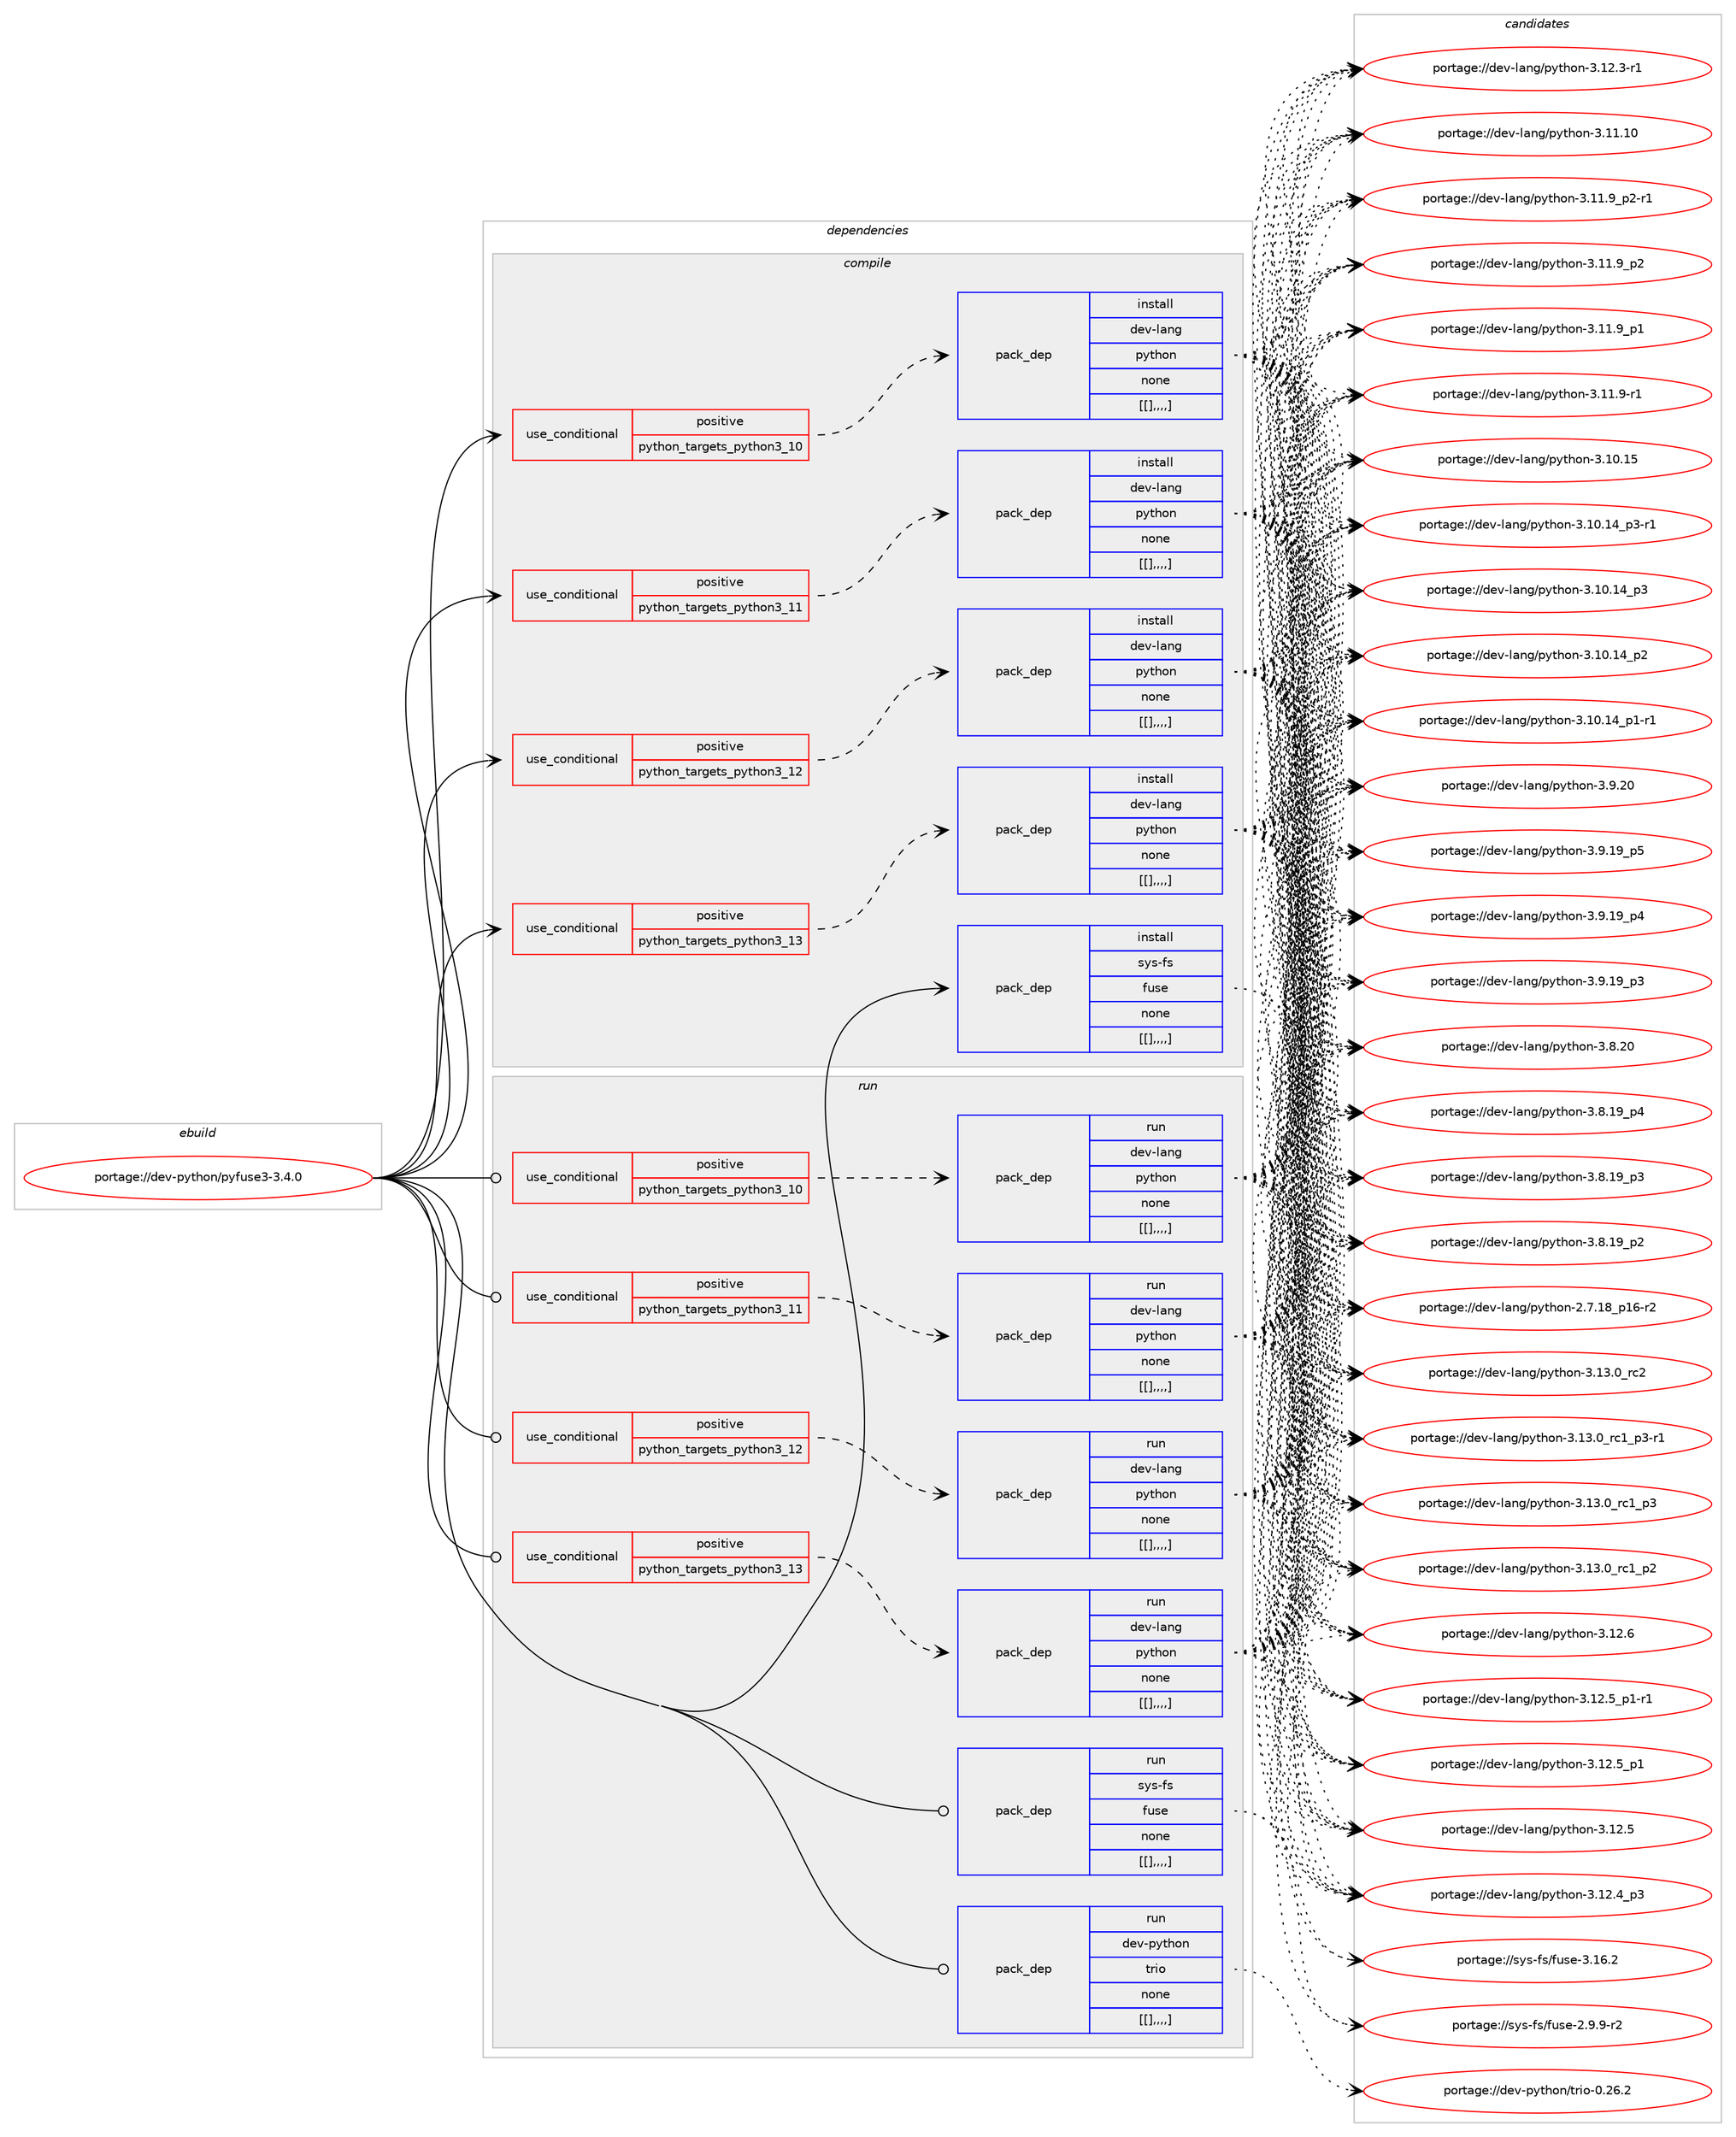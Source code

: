 digraph prolog {

# *************
# Graph options
# *************

newrank=true;
concentrate=true;
compound=true;
graph [rankdir=LR,fontname=Helvetica,fontsize=10,ranksep=1.5];#, ranksep=2.5, nodesep=0.2];
edge  [arrowhead=vee];
node  [fontname=Helvetica,fontsize=10];

# **********
# The ebuild
# **********

subgraph cluster_leftcol {
color=gray;
label=<<i>ebuild</i>>;
id [label="portage://dev-python/pyfuse3-3.4.0", color=red, width=4, href="../dev-python/pyfuse3-3.4.0.svg"];
}

# ****************
# The dependencies
# ****************

subgraph cluster_midcol {
color=gray;
label=<<i>dependencies</i>>;
subgraph cluster_compile {
fillcolor="#eeeeee";
style=filled;
label=<<i>compile</i>>;
subgraph cond37720 {
dependency158051 [label=<<TABLE BORDER="0" CELLBORDER="1" CELLSPACING="0" CELLPADDING="4"><TR><TD ROWSPAN="3" CELLPADDING="10">use_conditional</TD></TR><TR><TD>positive</TD></TR><TR><TD>python_targets_python3_10</TD></TR></TABLE>>, shape=none, color=red];
subgraph pack119111 {
dependency158052 [label=<<TABLE BORDER="0" CELLBORDER="1" CELLSPACING="0" CELLPADDING="4" WIDTH="220"><TR><TD ROWSPAN="6" CELLPADDING="30">pack_dep</TD></TR><TR><TD WIDTH="110">install</TD></TR><TR><TD>dev-lang</TD></TR><TR><TD>python</TD></TR><TR><TD>none</TD></TR><TR><TD>[[],,,,]</TD></TR></TABLE>>, shape=none, color=blue];
}
dependency158051:e -> dependency158052:w [weight=20,style="dashed",arrowhead="vee"];
}
id:e -> dependency158051:w [weight=20,style="solid",arrowhead="vee"];
subgraph cond37721 {
dependency158053 [label=<<TABLE BORDER="0" CELLBORDER="1" CELLSPACING="0" CELLPADDING="4"><TR><TD ROWSPAN="3" CELLPADDING="10">use_conditional</TD></TR><TR><TD>positive</TD></TR><TR><TD>python_targets_python3_11</TD></TR></TABLE>>, shape=none, color=red];
subgraph pack119112 {
dependency158054 [label=<<TABLE BORDER="0" CELLBORDER="1" CELLSPACING="0" CELLPADDING="4" WIDTH="220"><TR><TD ROWSPAN="6" CELLPADDING="30">pack_dep</TD></TR><TR><TD WIDTH="110">install</TD></TR><TR><TD>dev-lang</TD></TR><TR><TD>python</TD></TR><TR><TD>none</TD></TR><TR><TD>[[],,,,]</TD></TR></TABLE>>, shape=none, color=blue];
}
dependency158053:e -> dependency158054:w [weight=20,style="dashed",arrowhead="vee"];
}
id:e -> dependency158053:w [weight=20,style="solid",arrowhead="vee"];
subgraph cond37722 {
dependency158055 [label=<<TABLE BORDER="0" CELLBORDER="1" CELLSPACING="0" CELLPADDING="4"><TR><TD ROWSPAN="3" CELLPADDING="10">use_conditional</TD></TR><TR><TD>positive</TD></TR><TR><TD>python_targets_python3_12</TD></TR></TABLE>>, shape=none, color=red];
subgraph pack119113 {
dependency158056 [label=<<TABLE BORDER="0" CELLBORDER="1" CELLSPACING="0" CELLPADDING="4" WIDTH="220"><TR><TD ROWSPAN="6" CELLPADDING="30">pack_dep</TD></TR><TR><TD WIDTH="110">install</TD></TR><TR><TD>dev-lang</TD></TR><TR><TD>python</TD></TR><TR><TD>none</TD></TR><TR><TD>[[],,,,]</TD></TR></TABLE>>, shape=none, color=blue];
}
dependency158055:e -> dependency158056:w [weight=20,style="dashed",arrowhead="vee"];
}
id:e -> dependency158055:w [weight=20,style="solid",arrowhead="vee"];
subgraph cond37723 {
dependency158057 [label=<<TABLE BORDER="0" CELLBORDER="1" CELLSPACING="0" CELLPADDING="4"><TR><TD ROWSPAN="3" CELLPADDING="10">use_conditional</TD></TR><TR><TD>positive</TD></TR><TR><TD>python_targets_python3_13</TD></TR></TABLE>>, shape=none, color=red];
subgraph pack119114 {
dependency158058 [label=<<TABLE BORDER="0" CELLBORDER="1" CELLSPACING="0" CELLPADDING="4" WIDTH="220"><TR><TD ROWSPAN="6" CELLPADDING="30">pack_dep</TD></TR><TR><TD WIDTH="110">install</TD></TR><TR><TD>dev-lang</TD></TR><TR><TD>python</TD></TR><TR><TD>none</TD></TR><TR><TD>[[],,,,]</TD></TR></TABLE>>, shape=none, color=blue];
}
dependency158057:e -> dependency158058:w [weight=20,style="dashed",arrowhead="vee"];
}
id:e -> dependency158057:w [weight=20,style="solid",arrowhead="vee"];
subgraph pack119115 {
dependency158059 [label=<<TABLE BORDER="0" CELLBORDER="1" CELLSPACING="0" CELLPADDING="4" WIDTH="220"><TR><TD ROWSPAN="6" CELLPADDING="30">pack_dep</TD></TR><TR><TD WIDTH="110">install</TD></TR><TR><TD>sys-fs</TD></TR><TR><TD>fuse</TD></TR><TR><TD>none</TD></TR><TR><TD>[[],,,,]</TD></TR></TABLE>>, shape=none, color=blue];
}
id:e -> dependency158059:w [weight=20,style="solid",arrowhead="vee"];
}
subgraph cluster_compileandrun {
fillcolor="#eeeeee";
style=filled;
label=<<i>compile and run</i>>;
}
subgraph cluster_run {
fillcolor="#eeeeee";
style=filled;
label=<<i>run</i>>;
subgraph cond37724 {
dependency158060 [label=<<TABLE BORDER="0" CELLBORDER="1" CELLSPACING="0" CELLPADDING="4"><TR><TD ROWSPAN="3" CELLPADDING="10">use_conditional</TD></TR><TR><TD>positive</TD></TR><TR><TD>python_targets_python3_10</TD></TR></TABLE>>, shape=none, color=red];
subgraph pack119116 {
dependency158061 [label=<<TABLE BORDER="0" CELLBORDER="1" CELLSPACING="0" CELLPADDING="4" WIDTH="220"><TR><TD ROWSPAN="6" CELLPADDING="30">pack_dep</TD></TR><TR><TD WIDTH="110">run</TD></TR><TR><TD>dev-lang</TD></TR><TR><TD>python</TD></TR><TR><TD>none</TD></TR><TR><TD>[[],,,,]</TD></TR></TABLE>>, shape=none, color=blue];
}
dependency158060:e -> dependency158061:w [weight=20,style="dashed",arrowhead="vee"];
}
id:e -> dependency158060:w [weight=20,style="solid",arrowhead="odot"];
subgraph cond37725 {
dependency158062 [label=<<TABLE BORDER="0" CELLBORDER="1" CELLSPACING="0" CELLPADDING="4"><TR><TD ROWSPAN="3" CELLPADDING="10">use_conditional</TD></TR><TR><TD>positive</TD></TR><TR><TD>python_targets_python3_11</TD></TR></TABLE>>, shape=none, color=red];
subgraph pack119117 {
dependency158063 [label=<<TABLE BORDER="0" CELLBORDER="1" CELLSPACING="0" CELLPADDING="4" WIDTH="220"><TR><TD ROWSPAN="6" CELLPADDING="30">pack_dep</TD></TR><TR><TD WIDTH="110">run</TD></TR><TR><TD>dev-lang</TD></TR><TR><TD>python</TD></TR><TR><TD>none</TD></TR><TR><TD>[[],,,,]</TD></TR></TABLE>>, shape=none, color=blue];
}
dependency158062:e -> dependency158063:w [weight=20,style="dashed",arrowhead="vee"];
}
id:e -> dependency158062:w [weight=20,style="solid",arrowhead="odot"];
subgraph cond37726 {
dependency158064 [label=<<TABLE BORDER="0" CELLBORDER="1" CELLSPACING="0" CELLPADDING="4"><TR><TD ROWSPAN="3" CELLPADDING="10">use_conditional</TD></TR><TR><TD>positive</TD></TR><TR><TD>python_targets_python3_12</TD></TR></TABLE>>, shape=none, color=red];
subgraph pack119118 {
dependency158065 [label=<<TABLE BORDER="0" CELLBORDER="1" CELLSPACING="0" CELLPADDING="4" WIDTH="220"><TR><TD ROWSPAN="6" CELLPADDING="30">pack_dep</TD></TR><TR><TD WIDTH="110">run</TD></TR><TR><TD>dev-lang</TD></TR><TR><TD>python</TD></TR><TR><TD>none</TD></TR><TR><TD>[[],,,,]</TD></TR></TABLE>>, shape=none, color=blue];
}
dependency158064:e -> dependency158065:w [weight=20,style="dashed",arrowhead="vee"];
}
id:e -> dependency158064:w [weight=20,style="solid",arrowhead="odot"];
subgraph cond37727 {
dependency158066 [label=<<TABLE BORDER="0" CELLBORDER="1" CELLSPACING="0" CELLPADDING="4"><TR><TD ROWSPAN="3" CELLPADDING="10">use_conditional</TD></TR><TR><TD>positive</TD></TR><TR><TD>python_targets_python3_13</TD></TR></TABLE>>, shape=none, color=red];
subgraph pack119119 {
dependency158067 [label=<<TABLE BORDER="0" CELLBORDER="1" CELLSPACING="0" CELLPADDING="4" WIDTH="220"><TR><TD ROWSPAN="6" CELLPADDING="30">pack_dep</TD></TR><TR><TD WIDTH="110">run</TD></TR><TR><TD>dev-lang</TD></TR><TR><TD>python</TD></TR><TR><TD>none</TD></TR><TR><TD>[[],,,,]</TD></TR></TABLE>>, shape=none, color=blue];
}
dependency158066:e -> dependency158067:w [weight=20,style="dashed",arrowhead="vee"];
}
id:e -> dependency158066:w [weight=20,style="solid",arrowhead="odot"];
subgraph pack119120 {
dependency158068 [label=<<TABLE BORDER="0" CELLBORDER="1" CELLSPACING="0" CELLPADDING="4" WIDTH="220"><TR><TD ROWSPAN="6" CELLPADDING="30">pack_dep</TD></TR><TR><TD WIDTH="110">run</TD></TR><TR><TD>dev-python</TD></TR><TR><TD>trio</TD></TR><TR><TD>none</TD></TR><TR><TD>[[],,,,]</TD></TR></TABLE>>, shape=none, color=blue];
}
id:e -> dependency158068:w [weight=20,style="solid",arrowhead="odot"];
subgraph pack119121 {
dependency158069 [label=<<TABLE BORDER="0" CELLBORDER="1" CELLSPACING="0" CELLPADDING="4" WIDTH="220"><TR><TD ROWSPAN="6" CELLPADDING="30">pack_dep</TD></TR><TR><TD WIDTH="110">run</TD></TR><TR><TD>sys-fs</TD></TR><TR><TD>fuse</TD></TR><TR><TD>none</TD></TR><TR><TD>[[],,,,]</TD></TR></TABLE>>, shape=none, color=blue];
}
id:e -> dependency158069:w [weight=20,style="solid",arrowhead="odot"];
}
}

# **************
# The candidates
# **************

subgraph cluster_choices {
rank=same;
color=gray;
label=<<i>candidates</i>>;

subgraph choice119111 {
color=black;
nodesep=1;
choice10010111845108971101034711212111610411111045514649514648951149950 [label="portage://dev-lang/python-3.13.0_rc2", color=red, width=4,href="../dev-lang/python-3.13.0_rc2.svg"];
choice1001011184510897110103471121211161041111104551464951464895114994995112514511449 [label="portage://dev-lang/python-3.13.0_rc1_p3-r1", color=red, width=4,href="../dev-lang/python-3.13.0_rc1_p3-r1.svg"];
choice100101118451089711010347112121116104111110455146495146489511499499511251 [label="portage://dev-lang/python-3.13.0_rc1_p3", color=red, width=4,href="../dev-lang/python-3.13.0_rc1_p3.svg"];
choice100101118451089711010347112121116104111110455146495146489511499499511250 [label="portage://dev-lang/python-3.13.0_rc1_p2", color=red, width=4,href="../dev-lang/python-3.13.0_rc1_p2.svg"];
choice10010111845108971101034711212111610411111045514649504654 [label="portage://dev-lang/python-3.12.6", color=red, width=4,href="../dev-lang/python-3.12.6.svg"];
choice1001011184510897110103471121211161041111104551464950465395112494511449 [label="portage://dev-lang/python-3.12.5_p1-r1", color=red, width=4,href="../dev-lang/python-3.12.5_p1-r1.svg"];
choice100101118451089711010347112121116104111110455146495046539511249 [label="portage://dev-lang/python-3.12.5_p1", color=red, width=4,href="../dev-lang/python-3.12.5_p1.svg"];
choice10010111845108971101034711212111610411111045514649504653 [label="portage://dev-lang/python-3.12.5", color=red, width=4,href="../dev-lang/python-3.12.5.svg"];
choice100101118451089711010347112121116104111110455146495046529511251 [label="portage://dev-lang/python-3.12.4_p3", color=red, width=4,href="../dev-lang/python-3.12.4_p3.svg"];
choice100101118451089711010347112121116104111110455146495046514511449 [label="portage://dev-lang/python-3.12.3-r1", color=red, width=4,href="../dev-lang/python-3.12.3-r1.svg"];
choice1001011184510897110103471121211161041111104551464949464948 [label="portage://dev-lang/python-3.11.10", color=red, width=4,href="../dev-lang/python-3.11.10.svg"];
choice1001011184510897110103471121211161041111104551464949465795112504511449 [label="portage://dev-lang/python-3.11.9_p2-r1", color=red, width=4,href="../dev-lang/python-3.11.9_p2-r1.svg"];
choice100101118451089711010347112121116104111110455146494946579511250 [label="portage://dev-lang/python-3.11.9_p2", color=red, width=4,href="../dev-lang/python-3.11.9_p2.svg"];
choice100101118451089711010347112121116104111110455146494946579511249 [label="portage://dev-lang/python-3.11.9_p1", color=red, width=4,href="../dev-lang/python-3.11.9_p1.svg"];
choice100101118451089711010347112121116104111110455146494946574511449 [label="portage://dev-lang/python-3.11.9-r1", color=red, width=4,href="../dev-lang/python-3.11.9-r1.svg"];
choice1001011184510897110103471121211161041111104551464948464953 [label="portage://dev-lang/python-3.10.15", color=red, width=4,href="../dev-lang/python-3.10.15.svg"];
choice100101118451089711010347112121116104111110455146494846495295112514511449 [label="portage://dev-lang/python-3.10.14_p3-r1", color=red, width=4,href="../dev-lang/python-3.10.14_p3-r1.svg"];
choice10010111845108971101034711212111610411111045514649484649529511251 [label="portage://dev-lang/python-3.10.14_p3", color=red, width=4,href="../dev-lang/python-3.10.14_p3.svg"];
choice10010111845108971101034711212111610411111045514649484649529511250 [label="portage://dev-lang/python-3.10.14_p2", color=red, width=4,href="../dev-lang/python-3.10.14_p2.svg"];
choice100101118451089711010347112121116104111110455146494846495295112494511449 [label="portage://dev-lang/python-3.10.14_p1-r1", color=red, width=4,href="../dev-lang/python-3.10.14_p1-r1.svg"];
choice10010111845108971101034711212111610411111045514657465048 [label="portage://dev-lang/python-3.9.20", color=red, width=4,href="../dev-lang/python-3.9.20.svg"];
choice100101118451089711010347112121116104111110455146574649579511253 [label="portage://dev-lang/python-3.9.19_p5", color=red, width=4,href="../dev-lang/python-3.9.19_p5.svg"];
choice100101118451089711010347112121116104111110455146574649579511252 [label="portage://dev-lang/python-3.9.19_p4", color=red, width=4,href="../dev-lang/python-3.9.19_p4.svg"];
choice100101118451089711010347112121116104111110455146574649579511251 [label="portage://dev-lang/python-3.9.19_p3", color=red, width=4,href="../dev-lang/python-3.9.19_p3.svg"];
choice10010111845108971101034711212111610411111045514656465048 [label="portage://dev-lang/python-3.8.20", color=red, width=4,href="../dev-lang/python-3.8.20.svg"];
choice100101118451089711010347112121116104111110455146564649579511252 [label="portage://dev-lang/python-3.8.19_p4", color=red, width=4,href="../dev-lang/python-3.8.19_p4.svg"];
choice100101118451089711010347112121116104111110455146564649579511251 [label="portage://dev-lang/python-3.8.19_p3", color=red, width=4,href="../dev-lang/python-3.8.19_p3.svg"];
choice100101118451089711010347112121116104111110455146564649579511250 [label="portage://dev-lang/python-3.8.19_p2", color=red, width=4,href="../dev-lang/python-3.8.19_p2.svg"];
choice100101118451089711010347112121116104111110455046554649569511249544511450 [label="portage://dev-lang/python-2.7.18_p16-r2", color=red, width=4,href="../dev-lang/python-2.7.18_p16-r2.svg"];
dependency158052:e -> choice10010111845108971101034711212111610411111045514649514648951149950:w [style=dotted,weight="100"];
dependency158052:e -> choice1001011184510897110103471121211161041111104551464951464895114994995112514511449:w [style=dotted,weight="100"];
dependency158052:e -> choice100101118451089711010347112121116104111110455146495146489511499499511251:w [style=dotted,weight="100"];
dependency158052:e -> choice100101118451089711010347112121116104111110455146495146489511499499511250:w [style=dotted,weight="100"];
dependency158052:e -> choice10010111845108971101034711212111610411111045514649504654:w [style=dotted,weight="100"];
dependency158052:e -> choice1001011184510897110103471121211161041111104551464950465395112494511449:w [style=dotted,weight="100"];
dependency158052:e -> choice100101118451089711010347112121116104111110455146495046539511249:w [style=dotted,weight="100"];
dependency158052:e -> choice10010111845108971101034711212111610411111045514649504653:w [style=dotted,weight="100"];
dependency158052:e -> choice100101118451089711010347112121116104111110455146495046529511251:w [style=dotted,weight="100"];
dependency158052:e -> choice100101118451089711010347112121116104111110455146495046514511449:w [style=dotted,weight="100"];
dependency158052:e -> choice1001011184510897110103471121211161041111104551464949464948:w [style=dotted,weight="100"];
dependency158052:e -> choice1001011184510897110103471121211161041111104551464949465795112504511449:w [style=dotted,weight="100"];
dependency158052:e -> choice100101118451089711010347112121116104111110455146494946579511250:w [style=dotted,weight="100"];
dependency158052:e -> choice100101118451089711010347112121116104111110455146494946579511249:w [style=dotted,weight="100"];
dependency158052:e -> choice100101118451089711010347112121116104111110455146494946574511449:w [style=dotted,weight="100"];
dependency158052:e -> choice1001011184510897110103471121211161041111104551464948464953:w [style=dotted,weight="100"];
dependency158052:e -> choice100101118451089711010347112121116104111110455146494846495295112514511449:w [style=dotted,weight="100"];
dependency158052:e -> choice10010111845108971101034711212111610411111045514649484649529511251:w [style=dotted,weight="100"];
dependency158052:e -> choice10010111845108971101034711212111610411111045514649484649529511250:w [style=dotted,weight="100"];
dependency158052:e -> choice100101118451089711010347112121116104111110455146494846495295112494511449:w [style=dotted,weight="100"];
dependency158052:e -> choice10010111845108971101034711212111610411111045514657465048:w [style=dotted,weight="100"];
dependency158052:e -> choice100101118451089711010347112121116104111110455146574649579511253:w [style=dotted,weight="100"];
dependency158052:e -> choice100101118451089711010347112121116104111110455146574649579511252:w [style=dotted,weight="100"];
dependency158052:e -> choice100101118451089711010347112121116104111110455146574649579511251:w [style=dotted,weight="100"];
dependency158052:e -> choice10010111845108971101034711212111610411111045514656465048:w [style=dotted,weight="100"];
dependency158052:e -> choice100101118451089711010347112121116104111110455146564649579511252:w [style=dotted,weight="100"];
dependency158052:e -> choice100101118451089711010347112121116104111110455146564649579511251:w [style=dotted,weight="100"];
dependency158052:e -> choice100101118451089711010347112121116104111110455146564649579511250:w [style=dotted,weight="100"];
dependency158052:e -> choice100101118451089711010347112121116104111110455046554649569511249544511450:w [style=dotted,weight="100"];
}
subgraph choice119112 {
color=black;
nodesep=1;
choice10010111845108971101034711212111610411111045514649514648951149950 [label="portage://dev-lang/python-3.13.0_rc2", color=red, width=4,href="../dev-lang/python-3.13.0_rc2.svg"];
choice1001011184510897110103471121211161041111104551464951464895114994995112514511449 [label="portage://dev-lang/python-3.13.0_rc1_p3-r1", color=red, width=4,href="../dev-lang/python-3.13.0_rc1_p3-r1.svg"];
choice100101118451089711010347112121116104111110455146495146489511499499511251 [label="portage://dev-lang/python-3.13.0_rc1_p3", color=red, width=4,href="../dev-lang/python-3.13.0_rc1_p3.svg"];
choice100101118451089711010347112121116104111110455146495146489511499499511250 [label="portage://dev-lang/python-3.13.0_rc1_p2", color=red, width=4,href="../dev-lang/python-3.13.0_rc1_p2.svg"];
choice10010111845108971101034711212111610411111045514649504654 [label="portage://dev-lang/python-3.12.6", color=red, width=4,href="../dev-lang/python-3.12.6.svg"];
choice1001011184510897110103471121211161041111104551464950465395112494511449 [label="portage://dev-lang/python-3.12.5_p1-r1", color=red, width=4,href="../dev-lang/python-3.12.5_p1-r1.svg"];
choice100101118451089711010347112121116104111110455146495046539511249 [label="portage://dev-lang/python-3.12.5_p1", color=red, width=4,href="../dev-lang/python-3.12.5_p1.svg"];
choice10010111845108971101034711212111610411111045514649504653 [label="portage://dev-lang/python-3.12.5", color=red, width=4,href="../dev-lang/python-3.12.5.svg"];
choice100101118451089711010347112121116104111110455146495046529511251 [label="portage://dev-lang/python-3.12.4_p3", color=red, width=4,href="../dev-lang/python-3.12.4_p3.svg"];
choice100101118451089711010347112121116104111110455146495046514511449 [label="portage://dev-lang/python-3.12.3-r1", color=red, width=4,href="../dev-lang/python-3.12.3-r1.svg"];
choice1001011184510897110103471121211161041111104551464949464948 [label="portage://dev-lang/python-3.11.10", color=red, width=4,href="../dev-lang/python-3.11.10.svg"];
choice1001011184510897110103471121211161041111104551464949465795112504511449 [label="portage://dev-lang/python-3.11.9_p2-r1", color=red, width=4,href="../dev-lang/python-3.11.9_p2-r1.svg"];
choice100101118451089711010347112121116104111110455146494946579511250 [label="portage://dev-lang/python-3.11.9_p2", color=red, width=4,href="../dev-lang/python-3.11.9_p2.svg"];
choice100101118451089711010347112121116104111110455146494946579511249 [label="portage://dev-lang/python-3.11.9_p1", color=red, width=4,href="../dev-lang/python-3.11.9_p1.svg"];
choice100101118451089711010347112121116104111110455146494946574511449 [label="portage://dev-lang/python-3.11.9-r1", color=red, width=4,href="../dev-lang/python-3.11.9-r1.svg"];
choice1001011184510897110103471121211161041111104551464948464953 [label="portage://dev-lang/python-3.10.15", color=red, width=4,href="../dev-lang/python-3.10.15.svg"];
choice100101118451089711010347112121116104111110455146494846495295112514511449 [label="portage://dev-lang/python-3.10.14_p3-r1", color=red, width=4,href="../dev-lang/python-3.10.14_p3-r1.svg"];
choice10010111845108971101034711212111610411111045514649484649529511251 [label="portage://dev-lang/python-3.10.14_p3", color=red, width=4,href="../dev-lang/python-3.10.14_p3.svg"];
choice10010111845108971101034711212111610411111045514649484649529511250 [label="portage://dev-lang/python-3.10.14_p2", color=red, width=4,href="../dev-lang/python-3.10.14_p2.svg"];
choice100101118451089711010347112121116104111110455146494846495295112494511449 [label="portage://dev-lang/python-3.10.14_p1-r1", color=red, width=4,href="../dev-lang/python-3.10.14_p1-r1.svg"];
choice10010111845108971101034711212111610411111045514657465048 [label="portage://dev-lang/python-3.9.20", color=red, width=4,href="../dev-lang/python-3.9.20.svg"];
choice100101118451089711010347112121116104111110455146574649579511253 [label="portage://dev-lang/python-3.9.19_p5", color=red, width=4,href="../dev-lang/python-3.9.19_p5.svg"];
choice100101118451089711010347112121116104111110455146574649579511252 [label="portage://dev-lang/python-3.9.19_p4", color=red, width=4,href="../dev-lang/python-3.9.19_p4.svg"];
choice100101118451089711010347112121116104111110455146574649579511251 [label="portage://dev-lang/python-3.9.19_p3", color=red, width=4,href="../dev-lang/python-3.9.19_p3.svg"];
choice10010111845108971101034711212111610411111045514656465048 [label="portage://dev-lang/python-3.8.20", color=red, width=4,href="../dev-lang/python-3.8.20.svg"];
choice100101118451089711010347112121116104111110455146564649579511252 [label="portage://dev-lang/python-3.8.19_p4", color=red, width=4,href="../dev-lang/python-3.8.19_p4.svg"];
choice100101118451089711010347112121116104111110455146564649579511251 [label="portage://dev-lang/python-3.8.19_p3", color=red, width=4,href="../dev-lang/python-3.8.19_p3.svg"];
choice100101118451089711010347112121116104111110455146564649579511250 [label="portage://dev-lang/python-3.8.19_p2", color=red, width=4,href="../dev-lang/python-3.8.19_p2.svg"];
choice100101118451089711010347112121116104111110455046554649569511249544511450 [label="portage://dev-lang/python-2.7.18_p16-r2", color=red, width=4,href="../dev-lang/python-2.7.18_p16-r2.svg"];
dependency158054:e -> choice10010111845108971101034711212111610411111045514649514648951149950:w [style=dotted,weight="100"];
dependency158054:e -> choice1001011184510897110103471121211161041111104551464951464895114994995112514511449:w [style=dotted,weight="100"];
dependency158054:e -> choice100101118451089711010347112121116104111110455146495146489511499499511251:w [style=dotted,weight="100"];
dependency158054:e -> choice100101118451089711010347112121116104111110455146495146489511499499511250:w [style=dotted,weight="100"];
dependency158054:e -> choice10010111845108971101034711212111610411111045514649504654:w [style=dotted,weight="100"];
dependency158054:e -> choice1001011184510897110103471121211161041111104551464950465395112494511449:w [style=dotted,weight="100"];
dependency158054:e -> choice100101118451089711010347112121116104111110455146495046539511249:w [style=dotted,weight="100"];
dependency158054:e -> choice10010111845108971101034711212111610411111045514649504653:w [style=dotted,weight="100"];
dependency158054:e -> choice100101118451089711010347112121116104111110455146495046529511251:w [style=dotted,weight="100"];
dependency158054:e -> choice100101118451089711010347112121116104111110455146495046514511449:w [style=dotted,weight="100"];
dependency158054:e -> choice1001011184510897110103471121211161041111104551464949464948:w [style=dotted,weight="100"];
dependency158054:e -> choice1001011184510897110103471121211161041111104551464949465795112504511449:w [style=dotted,weight="100"];
dependency158054:e -> choice100101118451089711010347112121116104111110455146494946579511250:w [style=dotted,weight="100"];
dependency158054:e -> choice100101118451089711010347112121116104111110455146494946579511249:w [style=dotted,weight="100"];
dependency158054:e -> choice100101118451089711010347112121116104111110455146494946574511449:w [style=dotted,weight="100"];
dependency158054:e -> choice1001011184510897110103471121211161041111104551464948464953:w [style=dotted,weight="100"];
dependency158054:e -> choice100101118451089711010347112121116104111110455146494846495295112514511449:w [style=dotted,weight="100"];
dependency158054:e -> choice10010111845108971101034711212111610411111045514649484649529511251:w [style=dotted,weight="100"];
dependency158054:e -> choice10010111845108971101034711212111610411111045514649484649529511250:w [style=dotted,weight="100"];
dependency158054:e -> choice100101118451089711010347112121116104111110455146494846495295112494511449:w [style=dotted,weight="100"];
dependency158054:e -> choice10010111845108971101034711212111610411111045514657465048:w [style=dotted,weight="100"];
dependency158054:e -> choice100101118451089711010347112121116104111110455146574649579511253:w [style=dotted,weight="100"];
dependency158054:e -> choice100101118451089711010347112121116104111110455146574649579511252:w [style=dotted,weight="100"];
dependency158054:e -> choice100101118451089711010347112121116104111110455146574649579511251:w [style=dotted,weight="100"];
dependency158054:e -> choice10010111845108971101034711212111610411111045514656465048:w [style=dotted,weight="100"];
dependency158054:e -> choice100101118451089711010347112121116104111110455146564649579511252:w [style=dotted,weight="100"];
dependency158054:e -> choice100101118451089711010347112121116104111110455146564649579511251:w [style=dotted,weight="100"];
dependency158054:e -> choice100101118451089711010347112121116104111110455146564649579511250:w [style=dotted,weight="100"];
dependency158054:e -> choice100101118451089711010347112121116104111110455046554649569511249544511450:w [style=dotted,weight="100"];
}
subgraph choice119113 {
color=black;
nodesep=1;
choice10010111845108971101034711212111610411111045514649514648951149950 [label="portage://dev-lang/python-3.13.0_rc2", color=red, width=4,href="../dev-lang/python-3.13.0_rc2.svg"];
choice1001011184510897110103471121211161041111104551464951464895114994995112514511449 [label="portage://dev-lang/python-3.13.0_rc1_p3-r1", color=red, width=4,href="../dev-lang/python-3.13.0_rc1_p3-r1.svg"];
choice100101118451089711010347112121116104111110455146495146489511499499511251 [label="portage://dev-lang/python-3.13.0_rc1_p3", color=red, width=4,href="../dev-lang/python-3.13.0_rc1_p3.svg"];
choice100101118451089711010347112121116104111110455146495146489511499499511250 [label="portage://dev-lang/python-3.13.0_rc1_p2", color=red, width=4,href="../dev-lang/python-3.13.0_rc1_p2.svg"];
choice10010111845108971101034711212111610411111045514649504654 [label="portage://dev-lang/python-3.12.6", color=red, width=4,href="../dev-lang/python-3.12.6.svg"];
choice1001011184510897110103471121211161041111104551464950465395112494511449 [label="portage://dev-lang/python-3.12.5_p1-r1", color=red, width=4,href="../dev-lang/python-3.12.5_p1-r1.svg"];
choice100101118451089711010347112121116104111110455146495046539511249 [label="portage://dev-lang/python-3.12.5_p1", color=red, width=4,href="../dev-lang/python-3.12.5_p1.svg"];
choice10010111845108971101034711212111610411111045514649504653 [label="portage://dev-lang/python-3.12.5", color=red, width=4,href="../dev-lang/python-3.12.5.svg"];
choice100101118451089711010347112121116104111110455146495046529511251 [label="portage://dev-lang/python-3.12.4_p3", color=red, width=4,href="../dev-lang/python-3.12.4_p3.svg"];
choice100101118451089711010347112121116104111110455146495046514511449 [label="portage://dev-lang/python-3.12.3-r1", color=red, width=4,href="../dev-lang/python-3.12.3-r1.svg"];
choice1001011184510897110103471121211161041111104551464949464948 [label="portage://dev-lang/python-3.11.10", color=red, width=4,href="../dev-lang/python-3.11.10.svg"];
choice1001011184510897110103471121211161041111104551464949465795112504511449 [label="portage://dev-lang/python-3.11.9_p2-r1", color=red, width=4,href="../dev-lang/python-3.11.9_p2-r1.svg"];
choice100101118451089711010347112121116104111110455146494946579511250 [label="portage://dev-lang/python-3.11.9_p2", color=red, width=4,href="../dev-lang/python-3.11.9_p2.svg"];
choice100101118451089711010347112121116104111110455146494946579511249 [label="portage://dev-lang/python-3.11.9_p1", color=red, width=4,href="../dev-lang/python-3.11.9_p1.svg"];
choice100101118451089711010347112121116104111110455146494946574511449 [label="portage://dev-lang/python-3.11.9-r1", color=red, width=4,href="../dev-lang/python-3.11.9-r1.svg"];
choice1001011184510897110103471121211161041111104551464948464953 [label="portage://dev-lang/python-3.10.15", color=red, width=4,href="../dev-lang/python-3.10.15.svg"];
choice100101118451089711010347112121116104111110455146494846495295112514511449 [label="portage://dev-lang/python-3.10.14_p3-r1", color=red, width=4,href="../dev-lang/python-3.10.14_p3-r1.svg"];
choice10010111845108971101034711212111610411111045514649484649529511251 [label="portage://dev-lang/python-3.10.14_p3", color=red, width=4,href="../dev-lang/python-3.10.14_p3.svg"];
choice10010111845108971101034711212111610411111045514649484649529511250 [label="portage://dev-lang/python-3.10.14_p2", color=red, width=4,href="../dev-lang/python-3.10.14_p2.svg"];
choice100101118451089711010347112121116104111110455146494846495295112494511449 [label="portage://dev-lang/python-3.10.14_p1-r1", color=red, width=4,href="../dev-lang/python-3.10.14_p1-r1.svg"];
choice10010111845108971101034711212111610411111045514657465048 [label="portage://dev-lang/python-3.9.20", color=red, width=4,href="../dev-lang/python-3.9.20.svg"];
choice100101118451089711010347112121116104111110455146574649579511253 [label="portage://dev-lang/python-3.9.19_p5", color=red, width=4,href="../dev-lang/python-3.9.19_p5.svg"];
choice100101118451089711010347112121116104111110455146574649579511252 [label="portage://dev-lang/python-3.9.19_p4", color=red, width=4,href="../dev-lang/python-3.9.19_p4.svg"];
choice100101118451089711010347112121116104111110455146574649579511251 [label="portage://dev-lang/python-3.9.19_p3", color=red, width=4,href="../dev-lang/python-3.9.19_p3.svg"];
choice10010111845108971101034711212111610411111045514656465048 [label="portage://dev-lang/python-3.8.20", color=red, width=4,href="../dev-lang/python-3.8.20.svg"];
choice100101118451089711010347112121116104111110455146564649579511252 [label="portage://dev-lang/python-3.8.19_p4", color=red, width=4,href="../dev-lang/python-3.8.19_p4.svg"];
choice100101118451089711010347112121116104111110455146564649579511251 [label="portage://dev-lang/python-3.8.19_p3", color=red, width=4,href="../dev-lang/python-3.8.19_p3.svg"];
choice100101118451089711010347112121116104111110455146564649579511250 [label="portage://dev-lang/python-3.8.19_p2", color=red, width=4,href="../dev-lang/python-3.8.19_p2.svg"];
choice100101118451089711010347112121116104111110455046554649569511249544511450 [label="portage://dev-lang/python-2.7.18_p16-r2", color=red, width=4,href="../dev-lang/python-2.7.18_p16-r2.svg"];
dependency158056:e -> choice10010111845108971101034711212111610411111045514649514648951149950:w [style=dotted,weight="100"];
dependency158056:e -> choice1001011184510897110103471121211161041111104551464951464895114994995112514511449:w [style=dotted,weight="100"];
dependency158056:e -> choice100101118451089711010347112121116104111110455146495146489511499499511251:w [style=dotted,weight="100"];
dependency158056:e -> choice100101118451089711010347112121116104111110455146495146489511499499511250:w [style=dotted,weight="100"];
dependency158056:e -> choice10010111845108971101034711212111610411111045514649504654:w [style=dotted,weight="100"];
dependency158056:e -> choice1001011184510897110103471121211161041111104551464950465395112494511449:w [style=dotted,weight="100"];
dependency158056:e -> choice100101118451089711010347112121116104111110455146495046539511249:w [style=dotted,weight="100"];
dependency158056:e -> choice10010111845108971101034711212111610411111045514649504653:w [style=dotted,weight="100"];
dependency158056:e -> choice100101118451089711010347112121116104111110455146495046529511251:w [style=dotted,weight="100"];
dependency158056:e -> choice100101118451089711010347112121116104111110455146495046514511449:w [style=dotted,weight="100"];
dependency158056:e -> choice1001011184510897110103471121211161041111104551464949464948:w [style=dotted,weight="100"];
dependency158056:e -> choice1001011184510897110103471121211161041111104551464949465795112504511449:w [style=dotted,weight="100"];
dependency158056:e -> choice100101118451089711010347112121116104111110455146494946579511250:w [style=dotted,weight="100"];
dependency158056:e -> choice100101118451089711010347112121116104111110455146494946579511249:w [style=dotted,weight="100"];
dependency158056:e -> choice100101118451089711010347112121116104111110455146494946574511449:w [style=dotted,weight="100"];
dependency158056:e -> choice1001011184510897110103471121211161041111104551464948464953:w [style=dotted,weight="100"];
dependency158056:e -> choice100101118451089711010347112121116104111110455146494846495295112514511449:w [style=dotted,weight="100"];
dependency158056:e -> choice10010111845108971101034711212111610411111045514649484649529511251:w [style=dotted,weight="100"];
dependency158056:e -> choice10010111845108971101034711212111610411111045514649484649529511250:w [style=dotted,weight="100"];
dependency158056:e -> choice100101118451089711010347112121116104111110455146494846495295112494511449:w [style=dotted,weight="100"];
dependency158056:e -> choice10010111845108971101034711212111610411111045514657465048:w [style=dotted,weight="100"];
dependency158056:e -> choice100101118451089711010347112121116104111110455146574649579511253:w [style=dotted,weight="100"];
dependency158056:e -> choice100101118451089711010347112121116104111110455146574649579511252:w [style=dotted,weight="100"];
dependency158056:e -> choice100101118451089711010347112121116104111110455146574649579511251:w [style=dotted,weight="100"];
dependency158056:e -> choice10010111845108971101034711212111610411111045514656465048:w [style=dotted,weight="100"];
dependency158056:e -> choice100101118451089711010347112121116104111110455146564649579511252:w [style=dotted,weight="100"];
dependency158056:e -> choice100101118451089711010347112121116104111110455146564649579511251:w [style=dotted,weight="100"];
dependency158056:e -> choice100101118451089711010347112121116104111110455146564649579511250:w [style=dotted,weight="100"];
dependency158056:e -> choice100101118451089711010347112121116104111110455046554649569511249544511450:w [style=dotted,weight="100"];
}
subgraph choice119114 {
color=black;
nodesep=1;
choice10010111845108971101034711212111610411111045514649514648951149950 [label="portage://dev-lang/python-3.13.0_rc2", color=red, width=4,href="../dev-lang/python-3.13.0_rc2.svg"];
choice1001011184510897110103471121211161041111104551464951464895114994995112514511449 [label="portage://dev-lang/python-3.13.0_rc1_p3-r1", color=red, width=4,href="../dev-lang/python-3.13.0_rc1_p3-r1.svg"];
choice100101118451089711010347112121116104111110455146495146489511499499511251 [label="portage://dev-lang/python-3.13.0_rc1_p3", color=red, width=4,href="../dev-lang/python-3.13.0_rc1_p3.svg"];
choice100101118451089711010347112121116104111110455146495146489511499499511250 [label="portage://dev-lang/python-3.13.0_rc1_p2", color=red, width=4,href="../dev-lang/python-3.13.0_rc1_p2.svg"];
choice10010111845108971101034711212111610411111045514649504654 [label="portage://dev-lang/python-3.12.6", color=red, width=4,href="../dev-lang/python-3.12.6.svg"];
choice1001011184510897110103471121211161041111104551464950465395112494511449 [label="portage://dev-lang/python-3.12.5_p1-r1", color=red, width=4,href="../dev-lang/python-3.12.5_p1-r1.svg"];
choice100101118451089711010347112121116104111110455146495046539511249 [label="portage://dev-lang/python-3.12.5_p1", color=red, width=4,href="../dev-lang/python-3.12.5_p1.svg"];
choice10010111845108971101034711212111610411111045514649504653 [label="portage://dev-lang/python-3.12.5", color=red, width=4,href="../dev-lang/python-3.12.5.svg"];
choice100101118451089711010347112121116104111110455146495046529511251 [label="portage://dev-lang/python-3.12.4_p3", color=red, width=4,href="../dev-lang/python-3.12.4_p3.svg"];
choice100101118451089711010347112121116104111110455146495046514511449 [label="portage://dev-lang/python-3.12.3-r1", color=red, width=4,href="../dev-lang/python-3.12.3-r1.svg"];
choice1001011184510897110103471121211161041111104551464949464948 [label="portage://dev-lang/python-3.11.10", color=red, width=4,href="../dev-lang/python-3.11.10.svg"];
choice1001011184510897110103471121211161041111104551464949465795112504511449 [label="portage://dev-lang/python-3.11.9_p2-r1", color=red, width=4,href="../dev-lang/python-3.11.9_p2-r1.svg"];
choice100101118451089711010347112121116104111110455146494946579511250 [label="portage://dev-lang/python-3.11.9_p2", color=red, width=4,href="../dev-lang/python-3.11.9_p2.svg"];
choice100101118451089711010347112121116104111110455146494946579511249 [label="portage://dev-lang/python-3.11.9_p1", color=red, width=4,href="../dev-lang/python-3.11.9_p1.svg"];
choice100101118451089711010347112121116104111110455146494946574511449 [label="portage://dev-lang/python-3.11.9-r1", color=red, width=4,href="../dev-lang/python-3.11.9-r1.svg"];
choice1001011184510897110103471121211161041111104551464948464953 [label="portage://dev-lang/python-3.10.15", color=red, width=4,href="../dev-lang/python-3.10.15.svg"];
choice100101118451089711010347112121116104111110455146494846495295112514511449 [label="portage://dev-lang/python-3.10.14_p3-r1", color=red, width=4,href="../dev-lang/python-3.10.14_p3-r1.svg"];
choice10010111845108971101034711212111610411111045514649484649529511251 [label="portage://dev-lang/python-3.10.14_p3", color=red, width=4,href="../dev-lang/python-3.10.14_p3.svg"];
choice10010111845108971101034711212111610411111045514649484649529511250 [label="portage://dev-lang/python-3.10.14_p2", color=red, width=4,href="../dev-lang/python-3.10.14_p2.svg"];
choice100101118451089711010347112121116104111110455146494846495295112494511449 [label="portage://dev-lang/python-3.10.14_p1-r1", color=red, width=4,href="../dev-lang/python-3.10.14_p1-r1.svg"];
choice10010111845108971101034711212111610411111045514657465048 [label="portage://dev-lang/python-3.9.20", color=red, width=4,href="../dev-lang/python-3.9.20.svg"];
choice100101118451089711010347112121116104111110455146574649579511253 [label="portage://dev-lang/python-3.9.19_p5", color=red, width=4,href="../dev-lang/python-3.9.19_p5.svg"];
choice100101118451089711010347112121116104111110455146574649579511252 [label="portage://dev-lang/python-3.9.19_p4", color=red, width=4,href="../dev-lang/python-3.9.19_p4.svg"];
choice100101118451089711010347112121116104111110455146574649579511251 [label="portage://dev-lang/python-3.9.19_p3", color=red, width=4,href="../dev-lang/python-3.9.19_p3.svg"];
choice10010111845108971101034711212111610411111045514656465048 [label="portage://dev-lang/python-3.8.20", color=red, width=4,href="../dev-lang/python-3.8.20.svg"];
choice100101118451089711010347112121116104111110455146564649579511252 [label="portage://dev-lang/python-3.8.19_p4", color=red, width=4,href="../dev-lang/python-3.8.19_p4.svg"];
choice100101118451089711010347112121116104111110455146564649579511251 [label="portage://dev-lang/python-3.8.19_p3", color=red, width=4,href="../dev-lang/python-3.8.19_p3.svg"];
choice100101118451089711010347112121116104111110455146564649579511250 [label="portage://dev-lang/python-3.8.19_p2", color=red, width=4,href="../dev-lang/python-3.8.19_p2.svg"];
choice100101118451089711010347112121116104111110455046554649569511249544511450 [label="portage://dev-lang/python-2.7.18_p16-r2", color=red, width=4,href="../dev-lang/python-2.7.18_p16-r2.svg"];
dependency158058:e -> choice10010111845108971101034711212111610411111045514649514648951149950:w [style=dotted,weight="100"];
dependency158058:e -> choice1001011184510897110103471121211161041111104551464951464895114994995112514511449:w [style=dotted,weight="100"];
dependency158058:e -> choice100101118451089711010347112121116104111110455146495146489511499499511251:w [style=dotted,weight="100"];
dependency158058:e -> choice100101118451089711010347112121116104111110455146495146489511499499511250:w [style=dotted,weight="100"];
dependency158058:e -> choice10010111845108971101034711212111610411111045514649504654:w [style=dotted,weight="100"];
dependency158058:e -> choice1001011184510897110103471121211161041111104551464950465395112494511449:w [style=dotted,weight="100"];
dependency158058:e -> choice100101118451089711010347112121116104111110455146495046539511249:w [style=dotted,weight="100"];
dependency158058:e -> choice10010111845108971101034711212111610411111045514649504653:w [style=dotted,weight="100"];
dependency158058:e -> choice100101118451089711010347112121116104111110455146495046529511251:w [style=dotted,weight="100"];
dependency158058:e -> choice100101118451089711010347112121116104111110455146495046514511449:w [style=dotted,weight="100"];
dependency158058:e -> choice1001011184510897110103471121211161041111104551464949464948:w [style=dotted,weight="100"];
dependency158058:e -> choice1001011184510897110103471121211161041111104551464949465795112504511449:w [style=dotted,weight="100"];
dependency158058:e -> choice100101118451089711010347112121116104111110455146494946579511250:w [style=dotted,weight="100"];
dependency158058:e -> choice100101118451089711010347112121116104111110455146494946579511249:w [style=dotted,weight="100"];
dependency158058:e -> choice100101118451089711010347112121116104111110455146494946574511449:w [style=dotted,weight="100"];
dependency158058:e -> choice1001011184510897110103471121211161041111104551464948464953:w [style=dotted,weight="100"];
dependency158058:e -> choice100101118451089711010347112121116104111110455146494846495295112514511449:w [style=dotted,weight="100"];
dependency158058:e -> choice10010111845108971101034711212111610411111045514649484649529511251:w [style=dotted,weight="100"];
dependency158058:e -> choice10010111845108971101034711212111610411111045514649484649529511250:w [style=dotted,weight="100"];
dependency158058:e -> choice100101118451089711010347112121116104111110455146494846495295112494511449:w [style=dotted,weight="100"];
dependency158058:e -> choice10010111845108971101034711212111610411111045514657465048:w [style=dotted,weight="100"];
dependency158058:e -> choice100101118451089711010347112121116104111110455146574649579511253:w [style=dotted,weight="100"];
dependency158058:e -> choice100101118451089711010347112121116104111110455146574649579511252:w [style=dotted,weight="100"];
dependency158058:e -> choice100101118451089711010347112121116104111110455146574649579511251:w [style=dotted,weight="100"];
dependency158058:e -> choice10010111845108971101034711212111610411111045514656465048:w [style=dotted,weight="100"];
dependency158058:e -> choice100101118451089711010347112121116104111110455146564649579511252:w [style=dotted,weight="100"];
dependency158058:e -> choice100101118451089711010347112121116104111110455146564649579511251:w [style=dotted,weight="100"];
dependency158058:e -> choice100101118451089711010347112121116104111110455146564649579511250:w [style=dotted,weight="100"];
dependency158058:e -> choice100101118451089711010347112121116104111110455046554649569511249544511450:w [style=dotted,weight="100"];
}
subgraph choice119115 {
color=black;
nodesep=1;
choice115121115451021154710211711510145514649544650 [label="portage://sys-fs/fuse-3.16.2", color=red, width=4,href="../sys-fs/fuse-3.16.2.svg"];
choice11512111545102115471021171151014550465746574511450 [label="portage://sys-fs/fuse-2.9.9-r2", color=red, width=4,href="../sys-fs/fuse-2.9.9-r2.svg"];
dependency158059:e -> choice115121115451021154710211711510145514649544650:w [style=dotted,weight="100"];
dependency158059:e -> choice11512111545102115471021171151014550465746574511450:w [style=dotted,weight="100"];
}
subgraph choice119116 {
color=black;
nodesep=1;
choice10010111845108971101034711212111610411111045514649514648951149950 [label="portage://dev-lang/python-3.13.0_rc2", color=red, width=4,href="../dev-lang/python-3.13.0_rc2.svg"];
choice1001011184510897110103471121211161041111104551464951464895114994995112514511449 [label="portage://dev-lang/python-3.13.0_rc1_p3-r1", color=red, width=4,href="../dev-lang/python-3.13.0_rc1_p3-r1.svg"];
choice100101118451089711010347112121116104111110455146495146489511499499511251 [label="portage://dev-lang/python-3.13.0_rc1_p3", color=red, width=4,href="../dev-lang/python-3.13.0_rc1_p3.svg"];
choice100101118451089711010347112121116104111110455146495146489511499499511250 [label="portage://dev-lang/python-3.13.0_rc1_p2", color=red, width=4,href="../dev-lang/python-3.13.0_rc1_p2.svg"];
choice10010111845108971101034711212111610411111045514649504654 [label="portage://dev-lang/python-3.12.6", color=red, width=4,href="../dev-lang/python-3.12.6.svg"];
choice1001011184510897110103471121211161041111104551464950465395112494511449 [label="portage://dev-lang/python-3.12.5_p1-r1", color=red, width=4,href="../dev-lang/python-3.12.5_p1-r1.svg"];
choice100101118451089711010347112121116104111110455146495046539511249 [label="portage://dev-lang/python-3.12.5_p1", color=red, width=4,href="../dev-lang/python-3.12.5_p1.svg"];
choice10010111845108971101034711212111610411111045514649504653 [label="portage://dev-lang/python-3.12.5", color=red, width=4,href="../dev-lang/python-3.12.5.svg"];
choice100101118451089711010347112121116104111110455146495046529511251 [label="portage://dev-lang/python-3.12.4_p3", color=red, width=4,href="../dev-lang/python-3.12.4_p3.svg"];
choice100101118451089711010347112121116104111110455146495046514511449 [label="portage://dev-lang/python-3.12.3-r1", color=red, width=4,href="../dev-lang/python-3.12.3-r1.svg"];
choice1001011184510897110103471121211161041111104551464949464948 [label="portage://dev-lang/python-3.11.10", color=red, width=4,href="../dev-lang/python-3.11.10.svg"];
choice1001011184510897110103471121211161041111104551464949465795112504511449 [label="portage://dev-lang/python-3.11.9_p2-r1", color=red, width=4,href="../dev-lang/python-3.11.9_p2-r1.svg"];
choice100101118451089711010347112121116104111110455146494946579511250 [label="portage://dev-lang/python-3.11.9_p2", color=red, width=4,href="../dev-lang/python-3.11.9_p2.svg"];
choice100101118451089711010347112121116104111110455146494946579511249 [label="portage://dev-lang/python-3.11.9_p1", color=red, width=4,href="../dev-lang/python-3.11.9_p1.svg"];
choice100101118451089711010347112121116104111110455146494946574511449 [label="portage://dev-lang/python-3.11.9-r1", color=red, width=4,href="../dev-lang/python-3.11.9-r1.svg"];
choice1001011184510897110103471121211161041111104551464948464953 [label="portage://dev-lang/python-3.10.15", color=red, width=4,href="../dev-lang/python-3.10.15.svg"];
choice100101118451089711010347112121116104111110455146494846495295112514511449 [label="portage://dev-lang/python-3.10.14_p3-r1", color=red, width=4,href="../dev-lang/python-3.10.14_p3-r1.svg"];
choice10010111845108971101034711212111610411111045514649484649529511251 [label="portage://dev-lang/python-3.10.14_p3", color=red, width=4,href="../dev-lang/python-3.10.14_p3.svg"];
choice10010111845108971101034711212111610411111045514649484649529511250 [label="portage://dev-lang/python-3.10.14_p2", color=red, width=4,href="../dev-lang/python-3.10.14_p2.svg"];
choice100101118451089711010347112121116104111110455146494846495295112494511449 [label="portage://dev-lang/python-3.10.14_p1-r1", color=red, width=4,href="../dev-lang/python-3.10.14_p1-r1.svg"];
choice10010111845108971101034711212111610411111045514657465048 [label="portage://dev-lang/python-3.9.20", color=red, width=4,href="../dev-lang/python-3.9.20.svg"];
choice100101118451089711010347112121116104111110455146574649579511253 [label="portage://dev-lang/python-3.9.19_p5", color=red, width=4,href="../dev-lang/python-3.9.19_p5.svg"];
choice100101118451089711010347112121116104111110455146574649579511252 [label="portage://dev-lang/python-3.9.19_p4", color=red, width=4,href="../dev-lang/python-3.9.19_p4.svg"];
choice100101118451089711010347112121116104111110455146574649579511251 [label="portage://dev-lang/python-3.9.19_p3", color=red, width=4,href="../dev-lang/python-3.9.19_p3.svg"];
choice10010111845108971101034711212111610411111045514656465048 [label="portage://dev-lang/python-3.8.20", color=red, width=4,href="../dev-lang/python-3.8.20.svg"];
choice100101118451089711010347112121116104111110455146564649579511252 [label="portage://dev-lang/python-3.8.19_p4", color=red, width=4,href="../dev-lang/python-3.8.19_p4.svg"];
choice100101118451089711010347112121116104111110455146564649579511251 [label="portage://dev-lang/python-3.8.19_p3", color=red, width=4,href="../dev-lang/python-3.8.19_p3.svg"];
choice100101118451089711010347112121116104111110455146564649579511250 [label="portage://dev-lang/python-3.8.19_p2", color=red, width=4,href="../dev-lang/python-3.8.19_p2.svg"];
choice100101118451089711010347112121116104111110455046554649569511249544511450 [label="portage://dev-lang/python-2.7.18_p16-r2", color=red, width=4,href="../dev-lang/python-2.7.18_p16-r2.svg"];
dependency158061:e -> choice10010111845108971101034711212111610411111045514649514648951149950:w [style=dotted,weight="100"];
dependency158061:e -> choice1001011184510897110103471121211161041111104551464951464895114994995112514511449:w [style=dotted,weight="100"];
dependency158061:e -> choice100101118451089711010347112121116104111110455146495146489511499499511251:w [style=dotted,weight="100"];
dependency158061:e -> choice100101118451089711010347112121116104111110455146495146489511499499511250:w [style=dotted,weight="100"];
dependency158061:e -> choice10010111845108971101034711212111610411111045514649504654:w [style=dotted,weight="100"];
dependency158061:e -> choice1001011184510897110103471121211161041111104551464950465395112494511449:w [style=dotted,weight="100"];
dependency158061:e -> choice100101118451089711010347112121116104111110455146495046539511249:w [style=dotted,weight="100"];
dependency158061:e -> choice10010111845108971101034711212111610411111045514649504653:w [style=dotted,weight="100"];
dependency158061:e -> choice100101118451089711010347112121116104111110455146495046529511251:w [style=dotted,weight="100"];
dependency158061:e -> choice100101118451089711010347112121116104111110455146495046514511449:w [style=dotted,weight="100"];
dependency158061:e -> choice1001011184510897110103471121211161041111104551464949464948:w [style=dotted,weight="100"];
dependency158061:e -> choice1001011184510897110103471121211161041111104551464949465795112504511449:w [style=dotted,weight="100"];
dependency158061:e -> choice100101118451089711010347112121116104111110455146494946579511250:w [style=dotted,weight="100"];
dependency158061:e -> choice100101118451089711010347112121116104111110455146494946579511249:w [style=dotted,weight="100"];
dependency158061:e -> choice100101118451089711010347112121116104111110455146494946574511449:w [style=dotted,weight="100"];
dependency158061:e -> choice1001011184510897110103471121211161041111104551464948464953:w [style=dotted,weight="100"];
dependency158061:e -> choice100101118451089711010347112121116104111110455146494846495295112514511449:w [style=dotted,weight="100"];
dependency158061:e -> choice10010111845108971101034711212111610411111045514649484649529511251:w [style=dotted,weight="100"];
dependency158061:e -> choice10010111845108971101034711212111610411111045514649484649529511250:w [style=dotted,weight="100"];
dependency158061:e -> choice100101118451089711010347112121116104111110455146494846495295112494511449:w [style=dotted,weight="100"];
dependency158061:e -> choice10010111845108971101034711212111610411111045514657465048:w [style=dotted,weight="100"];
dependency158061:e -> choice100101118451089711010347112121116104111110455146574649579511253:w [style=dotted,weight="100"];
dependency158061:e -> choice100101118451089711010347112121116104111110455146574649579511252:w [style=dotted,weight="100"];
dependency158061:e -> choice100101118451089711010347112121116104111110455146574649579511251:w [style=dotted,weight="100"];
dependency158061:e -> choice10010111845108971101034711212111610411111045514656465048:w [style=dotted,weight="100"];
dependency158061:e -> choice100101118451089711010347112121116104111110455146564649579511252:w [style=dotted,weight="100"];
dependency158061:e -> choice100101118451089711010347112121116104111110455146564649579511251:w [style=dotted,weight="100"];
dependency158061:e -> choice100101118451089711010347112121116104111110455146564649579511250:w [style=dotted,weight="100"];
dependency158061:e -> choice100101118451089711010347112121116104111110455046554649569511249544511450:w [style=dotted,weight="100"];
}
subgraph choice119117 {
color=black;
nodesep=1;
choice10010111845108971101034711212111610411111045514649514648951149950 [label="portage://dev-lang/python-3.13.0_rc2", color=red, width=4,href="../dev-lang/python-3.13.0_rc2.svg"];
choice1001011184510897110103471121211161041111104551464951464895114994995112514511449 [label="portage://dev-lang/python-3.13.0_rc1_p3-r1", color=red, width=4,href="../dev-lang/python-3.13.0_rc1_p3-r1.svg"];
choice100101118451089711010347112121116104111110455146495146489511499499511251 [label="portage://dev-lang/python-3.13.0_rc1_p3", color=red, width=4,href="../dev-lang/python-3.13.0_rc1_p3.svg"];
choice100101118451089711010347112121116104111110455146495146489511499499511250 [label="portage://dev-lang/python-3.13.0_rc1_p2", color=red, width=4,href="../dev-lang/python-3.13.0_rc1_p2.svg"];
choice10010111845108971101034711212111610411111045514649504654 [label="portage://dev-lang/python-3.12.6", color=red, width=4,href="../dev-lang/python-3.12.6.svg"];
choice1001011184510897110103471121211161041111104551464950465395112494511449 [label="portage://dev-lang/python-3.12.5_p1-r1", color=red, width=4,href="../dev-lang/python-3.12.5_p1-r1.svg"];
choice100101118451089711010347112121116104111110455146495046539511249 [label="portage://dev-lang/python-3.12.5_p1", color=red, width=4,href="../dev-lang/python-3.12.5_p1.svg"];
choice10010111845108971101034711212111610411111045514649504653 [label="portage://dev-lang/python-3.12.5", color=red, width=4,href="../dev-lang/python-3.12.5.svg"];
choice100101118451089711010347112121116104111110455146495046529511251 [label="portage://dev-lang/python-3.12.4_p3", color=red, width=4,href="../dev-lang/python-3.12.4_p3.svg"];
choice100101118451089711010347112121116104111110455146495046514511449 [label="portage://dev-lang/python-3.12.3-r1", color=red, width=4,href="../dev-lang/python-3.12.3-r1.svg"];
choice1001011184510897110103471121211161041111104551464949464948 [label="portage://dev-lang/python-3.11.10", color=red, width=4,href="../dev-lang/python-3.11.10.svg"];
choice1001011184510897110103471121211161041111104551464949465795112504511449 [label="portage://dev-lang/python-3.11.9_p2-r1", color=red, width=4,href="../dev-lang/python-3.11.9_p2-r1.svg"];
choice100101118451089711010347112121116104111110455146494946579511250 [label="portage://dev-lang/python-3.11.9_p2", color=red, width=4,href="../dev-lang/python-3.11.9_p2.svg"];
choice100101118451089711010347112121116104111110455146494946579511249 [label="portage://dev-lang/python-3.11.9_p1", color=red, width=4,href="../dev-lang/python-3.11.9_p1.svg"];
choice100101118451089711010347112121116104111110455146494946574511449 [label="portage://dev-lang/python-3.11.9-r1", color=red, width=4,href="../dev-lang/python-3.11.9-r1.svg"];
choice1001011184510897110103471121211161041111104551464948464953 [label="portage://dev-lang/python-3.10.15", color=red, width=4,href="../dev-lang/python-3.10.15.svg"];
choice100101118451089711010347112121116104111110455146494846495295112514511449 [label="portage://dev-lang/python-3.10.14_p3-r1", color=red, width=4,href="../dev-lang/python-3.10.14_p3-r1.svg"];
choice10010111845108971101034711212111610411111045514649484649529511251 [label="portage://dev-lang/python-3.10.14_p3", color=red, width=4,href="../dev-lang/python-3.10.14_p3.svg"];
choice10010111845108971101034711212111610411111045514649484649529511250 [label="portage://dev-lang/python-3.10.14_p2", color=red, width=4,href="../dev-lang/python-3.10.14_p2.svg"];
choice100101118451089711010347112121116104111110455146494846495295112494511449 [label="portage://dev-lang/python-3.10.14_p1-r1", color=red, width=4,href="../dev-lang/python-3.10.14_p1-r1.svg"];
choice10010111845108971101034711212111610411111045514657465048 [label="portage://dev-lang/python-3.9.20", color=red, width=4,href="../dev-lang/python-3.9.20.svg"];
choice100101118451089711010347112121116104111110455146574649579511253 [label="portage://dev-lang/python-3.9.19_p5", color=red, width=4,href="../dev-lang/python-3.9.19_p5.svg"];
choice100101118451089711010347112121116104111110455146574649579511252 [label="portage://dev-lang/python-3.9.19_p4", color=red, width=4,href="../dev-lang/python-3.9.19_p4.svg"];
choice100101118451089711010347112121116104111110455146574649579511251 [label="portage://dev-lang/python-3.9.19_p3", color=red, width=4,href="../dev-lang/python-3.9.19_p3.svg"];
choice10010111845108971101034711212111610411111045514656465048 [label="portage://dev-lang/python-3.8.20", color=red, width=4,href="../dev-lang/python-3.8.20.svg"];
choice100101118451089711010347112121116104111110455146564649579511252 [label="portage://dev-lang/python-3.8.19_p4", color=red, width=4,href="../dev-lang/python-3.8.19_p4.svg"];
choice100101118451089711010347112121116104111110455146564649579511251 [label="portage://dev-lang/python-3.8.19_p3", color=red, width=4,href="../dev-lang/python-3.8.19_p3.svg"];
choice100101118451089711010347112121116104111110455146564649579511250 [label="portage://dev-lang/python-3.8.19_p2", color=red, width=4,href="../dev-lang/python-3.8.19_p2.svg"];
choice100101118451089711010347112121116104111110455046554649569511249544511450 [label="portage://dev-lang/python-2.7.18_p16-r2", color=red, width=4,href="../dev-lang/python-2.7.18_p16-r2.svg"];
dependency158063:e -> choice10010111845108971101034711212111610411111045514649514648951149950:w [style=dotted,weight="100"];
dependency158063:e -> choice1001011184510897110103471121211161041111104551464951464895114994995112514511449:w [style=dotted,weight="100"];
dependency158063:e -> choice100101118451089711010347112121116104111110455146495146489511499499511251:w [style=dotted,weight="100"];
dependency158063:e -> choice100101118451089711010347112121116104111110455146495146489511499499511250:w [style=dotted,weight="100"];
dependency158063:e -> choice10010111845108971101034711212111610411111045514649504654:w [style=dotted,weight="100"];
dependency158063:e -> choice1001011184510897110103471121211161041111104551464950465395112494511449:w [style=dotted,weight="100"];
dependency158063:e -> choice100101118451089711010347112121116104111110455146495046539511249:w [style=dotted,weight="100"];
dependency158063:e -> choice10010111845108971101034711212111610411111045514649504653:w [style=dotted,weight="100"];
dependency158063:e -> choice100101118451089711010347112121116104111110455146495046529511251:w [style=dotted,weight="100"];
dependency158063:e -> choice100101118451089711010347112121116104111110455146495046514511449:w [style=dotted,weight="100"];
dependency158063:e -> choice1001011184510897110103471121211161041111104551464949464948:w [style=dotted,weight="100"];
dependency158063:e -> choice1001011184510897110103471121211161041111104551464949465795112504511449:w [style=dotted,weight="100"];
dependency158063:e -> choice100101118451089711010347112121116104111110455146494946579511250:w [style=dotted,weight="100"];
dependency158063:e -> choice100101118451089711010347112121116104111110455146494946579511249:w [style=dotted,weight="100"];
dependency158063:e -> choice100101118451089711010347112121116104111110455146494946574511449:w [style=dotted,weight="100"];
dependency158063:e -> choice1001011184510897110103471121211161041111104551464948464953:w [style=dotted,weight="100"];
dependency158063:e -> choice100101118451089711010347112121116104111110455146494846495295112514511449:w [style=dotted,weight="100"];
dependency158063:e -> choice10010111845108971101034711212111610411111045514649484649529511251:w [style=dotted,weight="100"];
dependency158063:e -> choice10010111845108971101034711212111610411111045514649484649529511250:w [style=dotted,weight="100"];
dependency158063:e -> choice100101118451089711010347112121116104111110455146494846495295112494511449:w [style=dotted,weight="100"];
dependency158063:e -> choice10010111845108971101034711212111610411111045514657465048:w [style=dotted,weight="100"];
dependency158063:e -> choice100101118451089711010347112121116104111110455146574649579511253:w [style=dotted,weight="100"];
dependency158063:e -> choice100101118451089711010347112121116104111110455146574649579511252:w [style=dotted,weight="100"];
dependency158063:e -> choice100101118451089711010347112121116104111110455146574649579511251:w [style=dotted,weight="100"];
dependency158063:e -> choice10010111845108971101034711212111610411111045514656465048:w [style=dotted,weight="100"];
dependency158063:e -> choice100101118451089711010347112121116104111110455146564649579511252:w [style=dotted,weight="100"];
dependency158063:e -> choice100101118451089711010347112121116104111110455146564649579511251:w [style=dotted,weight="100"];
dependency158063:e -> choice100101118451089711010347112121116104111110455146564649579511250:w [style=dotted,weight="100"];
dependency158063:e -> choice100101118451089711010347112121116104111110455046554649569511249544511450:w [style=dotted,weight="100"];
}
subgraph choice119118 {
color=black;
nodesep=1;
choice10010111845108971101034711212111610411111045514649514648951149950 [label="portage://dev-lang/python-3.13.0_rc2", color=red, width=4,href="../dev-lang/python-3.13.0_rc2.svg"];
choice1001011184510897110103471121211161041111104551464951464895114994995112514511449 [label="portage://dev-lang/python-3.13.0_rc1_p3-r1", color=red, width=4,href="../dev-lang/python-3.13.0_rc1_p3-r1.svg"];
choice100101118451089711010347112121116104111110455146495146489511499499511251 [label="portage://dev-lang/python-3.13.0_rc1_p3", color=red, width=4,href="../dev-lang/python-3.13.0_rc1_p3.svg"];
choice100101118451089711010347112121116104111110455146495146489511499499511250 [label="portage://dev-lang/python-3.13.0_rc1_p2", color=red, width=4,href="../dev-lang/python-3.13.0_rc1_p2.svg"];
choice10010111845108971101034711212111610411111045514649504654 [label="portage://dev-lang/python-3.12.6", color=red, width=4,href="../dev-lang/python-3.12.6.svg"];
choice1001011184510897110103471121211161041111104551464950465395112494511449 [label="portage://dev-lang/python-3.12.5_p1-r1", color=red, width=4,href="../dev-lang/python-3.12.5_p1-r1.svg"];
choice100101118451089711010347112121116104111110455146495046539511249 [label="portage://dev-lang/python-3.12.5_p1", color=red, width=4,href="../dev-lang/python-3.12.5_p1.svg"];
choice10010111845108971101034711212111610411111045514649504653 [label="portage://dev-lang/python-3.12.5", color=red, width=4,href="../dev-lang/python-3.12.5.svg"];
choice100101118451089711010347112121116104111110455146495046529511251 [label="portage://dev-lang/python-3.12.4_p3", color=red, width=4,href="../dev-lang/python-3.12.4_p3.svg"];
choice100101118451089711010347112121116104111110455146495046514511449 [label="portage://dev-lang/python-3.12.3-r1", color=red, width=4,href="../dev-lang/python-3.12.3-r1.svg"];
choice1001011184510897110103471121211161041111104551464949464948 [label="portage://dev-lang/python-3.11.10", color=red, width=4,href="../dev-lang/python-3.11.10.svg"];
choice1001011184510897110103471121211161041111104551464949465795112504511449 [label="portage://dev-lang/python-3.11.9_p2-r1", color=red, width=4,href="../dev-lang/python-3.11.9_p2-r1.svg"];
choice100101118451089711010347112121116104111110455146494946579511250 [label="portage://dev-lang/python-3.11.9_p2", color=red, width=4,href="../dev-lang/python-3.11.9_p2.svg"];
choice100101118451089711010347112121116104111110455146494946579511249 [label="portage://dev-lang/python-3.11.9_p1", color=red, width=4,href="../dev-lang/python-3.11.9_p1.svg"];
choice100101118451089711010347112121116104111110455146494946574511449 [label="portage://dev-lang/python-3.11.9-r1", color=red, width=4,href="../dev-lang/python-3.11.9-r1.svg"];
choice1001011184510897110103471121211161041111104551464948464953 [label="portage://dev-lang/python-3.10.15", color=red, width=4,href="../dev-lang/python-3.10.15.svg"];
choice100101118451089711010347112121116104111110455146494846495295112514511449 [label="portage://dev-lang/python-3.10.14_p3-r1", color=red, width=4,href="../dev-lang/python-3.10.14_p3-r1.svg"];
choice10010111845108971101034711212111610411111045514649484649529511251 [label="portage://dev-lang/python-3.10.14_p3", color=red, width=4,href="../dev-lang/python-3.10.14_p3.svg"];
choice10010111845108971101034711212111610411111045514649484649529511250 [label="portage://dev-lang/python-3.10.14_p2", color=red, width=4,href="../dev-lang/python-3.10.14_p2.svg"];
choice100101118451089711010347112121116104111110455146494846495295112494511449 [label="portage://dev-lang/python-3.10.14_p1-r1", color=red, width=4,href="../dev-lang/python-3.10.14_p1-r1.svg"];
choice10010111845108971101034711212111610411111045514657465048 [label="portage://dev-lang/python-3.9.20", color=red, width=4,href="../dev-lang/python-3.9.20.svg"];
choice100101118451089711010347112121116104111110455146574649579511253 [label="portage://dev-lang/python-3.9.19_p5", color=red, width=4,href="../dev-lang/python-3.9.19_p5.svg"];
choice100101118451089711010347112121116104111110455146574649579511252 [label="portage://dev-lang/python-3.9.19_p4", color=red, width=4,href="../dev-lang/python-3.9.19_p4.svg"];
choice100101118451089711010347112121116104111110455146574649579511251 [label="portage://dev-lang/python-3.9.19_p3", color=red, width=4,href="../dev-lang/python-3.9.19_p3.svg"];
choice10010111845108971101034711212111610411111045514656465048 [label="portage://dev-lang/python-3.8.20", color=red, width=4,href="../dev-lang/python-3.8.20.svg"];
choice100101118451089711010347112121116104111110455146564649579511252 [label="portage://dev-lang/python-3.8.19_p4", color=red, width=4,href="../dev-lang/python-3.8.19_p4.svg"];
choice100101118451089711010347112121116104111110455146564649579511251 [label="portage://dev-lang/python-3.8.19_p3", color=red, width=4,href="../dev-lang/python-3.8.19_p3.svg"];
choice100101118451089711010347112121116104111110455146564649579511250 [label="portage://dev-lang/python-3.8.19_p2", color=red, width=4,href="../dev-lang/python-3.8.19_p2.svg"];
choice100101118451089711010347112121116104111110455046554649569511249544511450 [label="portage://dev-lang/python-2.7.18_p16-r2", color=red, width=4,href="../dev-lang/python-2.7.18_p16-r2.svg"];
dependency158065:e -> choice10010111845108971101034711212111610411111045514649514648951149950:w [style=dotted,weight="100"];
dependency158065:e -> choice1001011184510897110103471121211161041111104551464951464895114994995112514511449:w [style=dotted,weight="100"];
dependency158065:e -> choice100101118451089711010347112121116104111110455146495146489511499499511251:w [style=dotted,weight="100"];
dependency158065:e -> choice100101118451089711010347112121116104111110455146495146489511499499511250:w [style=dotted,weight="100"];
dependency158065:e -> choice10010111845108971101034711212111610411111045514649504654:w [style=dotted,weight="100"];
dependency158065:e -> choice1001011184510897110103471121211161041111104551464950465395112494511449:w [style=dotted,weight="100"];
dependency158065:e -> choice100101118451089711010347112121116104111110455146495046539511249:w [style=dotted,weight="100"];
dependency158065:e -> choice10010111845108971101034711212111610411111045514649504653:w [style=dotted,weight="100"];
dependency158065:e -> choice100101118451089711010347112121116104111110455146495046529511251:w [style=dotted,weight="100"];
dependency158065:e -> choice100101118451089711010347112121116104111110455146495046514511449:w [style=dotted,weight="100"];
dependency158065:e -> choice1001011184510897110103471121211161041111104551464949464948:w [style=dotted,weight="100"];
dependency158065:e -> choice1001011184510897110103471121211161041111104551464949465795112504511449:w [style=dotted,weight="100"];
dependency158065:e -> choice100101118451089711010347112121116104111110455146494946579511250:w [style=dotted,weight="100"];
dependency158065:e -> choice100101118451089711010347112121116104111110455146494946579511249:w [style=dotted,weight="100"];
dependency158065:e -> choice100101118451089711010347112121116104111110455146494946574511449:w [style=dotted,weight="100"];
dependency158065:e -> choice1001011184510897110103471121211161041111104551464948464953:w [style=dotted,weight="100"];
dependency158065:e -> choice100101118451089711010347112121116104111110455146494846495295112514511449:w [style=dotted,weight="100"];
dependency158065:e -> choice10010111845108971101034711212111610411111045514649484649529511251:w [style=dotted,weight="100"];
dependency158065:e -> choice10010111845108971101034711212111610411111045514649484649529511250:w [style=dotted,weight="100"];
dependency158065:e -> choice100101118451089711010347112121116104111110455146494846495295112494511449:w [style=dotted,weight="100"];
dependency158065:e -> choice10010111845108971101034711212111610411111045514657465048:w [style=dotted,weight="100"];
dependency158065:e -> choice100101118451089711010347112121116104111110455146574649579511253:w [style=dotted,weight="100"];
dependency158065:e -> choice100101118451089711010347112121116104111110455146574649579511252:w [style=dotted,weight="100"];
dependency158065:e -> choice100101118451089711010347112121116104111110455146574649579511251:w [style=dotted,weight="100"];
dependency158065:e -> choice10010111845108971101034711212111610411111045514656465048:w [style=dotted,weight="100"];
dependency158065:e -> choice100101118451089711010347112121116104111110455146564649579511252:w [style=dotted,weight="100"];
dependency158065:e -> choice100101118451089711010347112121116104111110455146564649579511251:w [style=dotted,weight="100"];
dependency158065:e -> choice100101118451089711010347112121116104111110455146564649579511250:w [style=dotted,weight="100"];
dependency158065:e -> choice100101118451089711010347112121116104111110455046554649569511249544511450:w [style=dotted,weight="100"];
}
subgraph choice119119 {
color=black;
nodesep=1;
choice10010111845108971101034711212111610411111045514649514648951149950 [label="portage://dev-lang/python-3.13.0_rc2", color=red, width=4,href="../dev-lang/python-3.13.0_rc2.svg"];
choice1001011184510897110103471121211161041111104551464951464895114994995112514511449 [label="portage://dev-lang/python-3.13.0_rc1_p3-r1", color=red, width=4,href="../dev-lang/python-3.13.0_rc1_p3-r1.svg"];
choice100101118451089711010347112121116104111110455146495146489511499499511251 [label="portage://dev-lang/python-3.13.0_rc1_p3", color=red, width=4,href="../dev-lang/python-3.13.0_rc1_p3.svg"];
choice100101118451089711010347112121116104111110455146495146489511499499511250 [label="portage://dev-lang/python-3.13.0_rc1_p2", color=red, width=4,href="../dev-lang/python-3.13.0_rc1_p2.svg"];
choice10010111845108971101034711212111610411111045514649504654 [label="portage://dev-lang/python-3.12.6", color=red, width=4,href="../dev-lang/python-3.12.6.svg"];
choice1001011184510897110103471121211161041111104551464950465395112494511449 [label="portage://dev-lang/python-3.12.5_p1-r1", color=red, width=4,href="../dev-lang/python-3.12.5_p1-r1.svg"];
choice100101118451089711010347112121116104111110455146495046539511249 [label="portage://dev-lang/python-3.12.5_p1", color=red, width=4,href="../dev-lang/python-3.12.5_p1.svg"];
choice10010111845108971101034711212111610411111045514649504653 [label="portage://dev-lang/python-3.12.5", color=red, width=4,href="../dev-lang/python-3.12.5.svg"];
choice100101118451089711010347112121116104111110455146495046529511251 [label="portage://dev-lang/python-3.12.4_p3", color=red, width=4,href="../dev-lang/python-3.12.4_p3.svg"];
choice100101118451089711010347112121116104111110455146495046514511449 [label="portage://dev-lang/python-3.12.3-r1", color=red, width=4,href="../dev-lang/python-3.12.3-r1.svg"];
choice1001011184510897110103471121211161041111104551464949464948 [label="portage://dev-lang/python-3.11.10", color=red, width=4,href="../dev-lang/python-3.11.10.svg"];
choice1001011184510897110103471121211161041111104551464949465795112504511449 [label="portage://dev-lang/python-3.11.9_p2-r1", color=red, width=4,href="../dev-lang/python-3.11.9_p2-r1.svg"];
choice100101118451089711010347112121116104111110455146494946579511250 [label="portage://dev-lang/python-3.11.9_p2", color=red, width=4,href="../dev-lang/python-3.11.9_p2.svg"];
choice100101118451089711010347112121116104111110455146494946579511249 [label="portage://dev-lang/python-3.11.9_p1", color=red, width=4,href="../dev-lang/python-3.11.9_p1.svg"];
choice100101118451089711010347112121116104111110455146494946574511449 [label="portage://dev-lang/python-3.11.9-r1", color=red, width=4,href="../dev-lang/python-3.11.9-r1.svg"];
choice1001011184510897110103471121211161041111104551464948464953 [label="portage://dev-lang/python-3.10.15", color=red, width=4,href="../dev-lang/python-3.10.15.svg"];
choice100101118451089711010347112121116104111110455146494846495295112514511449 [label="portage://dev-lang/python-3.10.14_p3-r1", color=red, width=4,href="../dev-lang/python-3.10.14_p3-r1.svg"];
choice10010111845108971101034711212111610411111045514649484649529511251 [label="portage://dev-lang/python-3.10.14_p3", color=red, width=4,href="../dev-lang/python-3.10.14_p3.svg"];
choice10010111845108971101034711212111610411111045514649484649529511250 [label="portage://dev-lang/python-3.10.14_p2", color=red, width=4,href="../dev-lang/python-3.10.14_p2.svg"];
choice100101118451089711010347112121116104111110455146494846495295112494511449 [label="portage://dev-lang/python-3.10.14_p1-r1", color=red, width=4,href="../dev-lang/python-3.10.14_p1-r1.svg"];
choice10010111845108971101034711212111610411111045514657465048 [label="portage://dev-lang/python-3.9.20", color=red, width=4,href="../dev-lang/python-3.9.20.svg"];
choice100101118451089711010347112121116104111110455146574649579511253 [label="portage://dev-lang/python-3.9.19_p5", color=red, width=4,href="../dev-lang/python-3.9.19_p5.svg"];
choice100101118451089711010347112121116104111110455146574649579511252 [label="portage://dev-lang/python-3.9.19_p4", color=red, width=4,href="../dev-lang/python-3.9.19_p4.svg"];
choice100101118451089711010347112121116104111110455146574649579511251 [label="portage://dev-lang/python-3.9.19_p3", color=red, width=4,href="../dev-lang/python-3.9.19_p3.svg"];
choice10010111845108971101034711212111610411111045514656465048 [label="portage://dev-lang/python-3.8.20", color=red, width=4,href="../dev-lang/python-3.8.20.svg"];
choice100101118451089711010347112121116104111110455146564649579511252 [label="portage://dev-lang/python-3.8.19_p4", color=red, width=4,href="../dev-lang/python-3.8.19_p4.svg"];
choice100101118451089711010347112121116104111110455146564649579511251 [label="portage://dev-lang/python-3.8.19_p3", color=red, width=4,href="../dev-lang/python-3.8.19_p3.svg"];
choice100101118451089711010347112121116104111110455146564649579511250 [label="portage://dev-lang/python-3.8.19_p2", color=red, width=4,href="../dev-lang/python-3.8.19_p2.svg"];
choice100101118451089711010347112121116104111110455046554649569511249544511450 [label="portage://dev-lang/python-2.7.18_p16-r2", color=red, width=4,href="../dev-lang/python-2.7.18_p16-r2.svg"];
dependency158067:e -> choice10010111845108971101034711212111610411111045514649514648951149950:w [style=dotted,weight="100"];
dependency158067:e -> choice1001011184510897110103471121211161041111104551464951464895114994995112514511449:w [style=dotted,weight="100"];
dependency158067:e -> choice100101118451089711010347112121116104111110455146495146489511499499511251:w [style=dotted,weight="100"];
dependency158067:e -> choice100101118451089711010347112121116104111110455146495146489511499499511250:w [style=dotted,weight="100"];
dependency158067:e -> choice10010111845108971101034711212111610411111045514649504654:w [style=dotted,weight="100"];
dependency158067:e -> choice1001011184510897110103471121211161041111104551464950465395112494511449:w [style=dotted,weight="100"];
dependency158067:e -> choice100101118451089711010347112121116104111110455146495046539511249:w [style=dotted,weight="100"];
dependency158067:e -> choice10010111845108971101034711212111610411111045514649504653:w [style=dotted,weight="100"];
dependency158067:e -> choice100101118451089711010347112121116104111110455146495046529511251:w [style=dotted,weight="100"];
dependency158067:e -> choice100101118451089711010347112121116104111110455146495046514511449:w [style=dotted,weight="100"];
dependency158067:e -> choice1001011184510897110103471121211161041111104551464949464948:w [style=dotted,weight="100"];
dependency158067:e -> choice1001011184510897110103471121211161041111104551464949465795112504511449:w [style=dotted,weight="100"];
dependency158067:e -> choice100101118451089711010347112121116104111110455146494946579511250:w [style=dotted,weight="100"];
dependency158067:e -> choice100101118451089711010347112121116104111110455146494946579511249:w [style=dotted,weight="100"];
dependency158067:e -> choice100101118451089711010347112121116104111110455146494946574511449:w [style=dotted,weight="100"];
dependency158067:e -> choice1001011184510897110103471121211161041111104551464948464953:w [style=dotted,weight="100"];
dependency158067:e -> choice100101118451089711010347112121116104111110455146494846495295112514511449:w [style=dotted,weight="100"];
dependency158067:e -> choice10010111845108971101034711212111610411111045514649484649529511251:w [style=dotted,weight="100"];
dependency158067:e -> choice10010111845108971101034711212111610411111045514649484649529511250:w [style=dotted,weight="100"];
dependency158067:e -> choice100101118451089711010347112121116104111110455146494846495295112494511449:w [style=dotted,weight="100"];
dependency158067:e -> choice10010111845108971101034711212111610411111045514657465048:w [style=dotted,weight="100"];
dependency158067:e -> choice100101118451089711010347112121116104111110455146574649579511253:w [style=dotted,weight="100"];
dependency158067:e -> choice100101118451089711010347112121116104111110455146574649579511252:w [style=dotted,weight="100"];
dependency158067:e -> choice100101118451089711010347112121116104111110455146574649579511251:w [style=dotted,weight="100"];
dependency158067:e -> choice10010111845108971101034711212111610411111045514656465048:w [style=dotted,weight="100"];
dependency158067:e -> choice100101118451089711010347112121116104111110455146564649579511252:w [style=dotted,weight="100"];
dependency158067:e -> choice100101118451089711010347112121116104111110455146564649579511251:w [style=dotted,weight="100"];
dependency158067:e -> choice100101118451089711010347112121116104111110455146564649579511250:w [style=dotted,weight="100"];
dependency158067:e -> choice100101118451089711010347112121116104111110455046554649569511249544511450:w [style=dotted,weight="100"];
}
subgraph choice119120 {
color=black;
nodesep=1;
choice100101118451121211161041111104711611410511145484650544650 [label="portage://dev-python/trio-0.26.2", color=red, width=4,href="../dev-python/trio-0.26.2.svg"];
dependency158068:e -> choice100101118451121211161041111104711611410511145484650544650:w [style=dotted,weight="100"];
}
subgraph choice119121 {
color=black;
nodesep=1;
choice115121115451021154710211711510145514649544650 [label="portage://sys-fs/fuse-3.16.2", color=red, width=4,href="../sys-fs/fuse-3.16.2.svg"];
choice11512111545102115471021171151014550465746574511450 [label="portage://sys-fs/fuse-2.9.9-r2", color=red, width=4,href="../sys-fs/fuse-2.9.9-r2.svg"];
dependency158069:e -> choice115121115451021154710211711510145514649544650:w [style=dotted,weight="100"];
dependency158069:e -> choice11512111545102115471021171151014550465746574511450:w [style=dotted,weight="100"];
}
}

}
